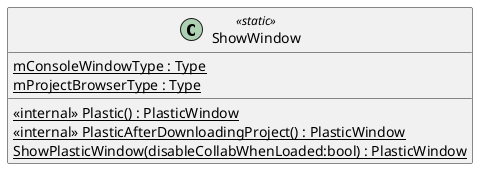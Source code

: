 @startuml
class ShowWindow <<static>> {
    <<internal>> {static} Plastic() : PlasticWindow
    <<internal>> {static} PlasticAfterDownloadingProject() : PlasticWindow
    {static} ShowPlasticWindow(disableCollabWhenLoaded:bool) : PlasticWindow
    {static} mConsoleWindowType : Type
    {static} mProjectBrowserType : Type
}
@enduml
